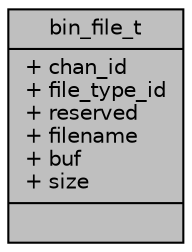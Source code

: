 digraph "bin_file_t"
{
 // INTERACTIVE_SVG=YES
 // LATEX_PDF_SIZE
  bgcolor="transparent";
  edge [fontname="Helvetica",fontsize="10",labelfontname="Helvetica",labelfontsize="10"];
  node [fontname="Helvetica",fontsize="10",shape=record];
  Node1 [label="{bin_file_t\n|+ chan_id\l+ file_type_id\l+ reserved\l+ filename\l+ buf\l+ size\l|}",height=0.2,width=0.4,color="black", fillcolor="grey75", style="filled", fontcolor="black",tooltip="Description of binary file to be loaded in customized 3A flow functions."];
}
